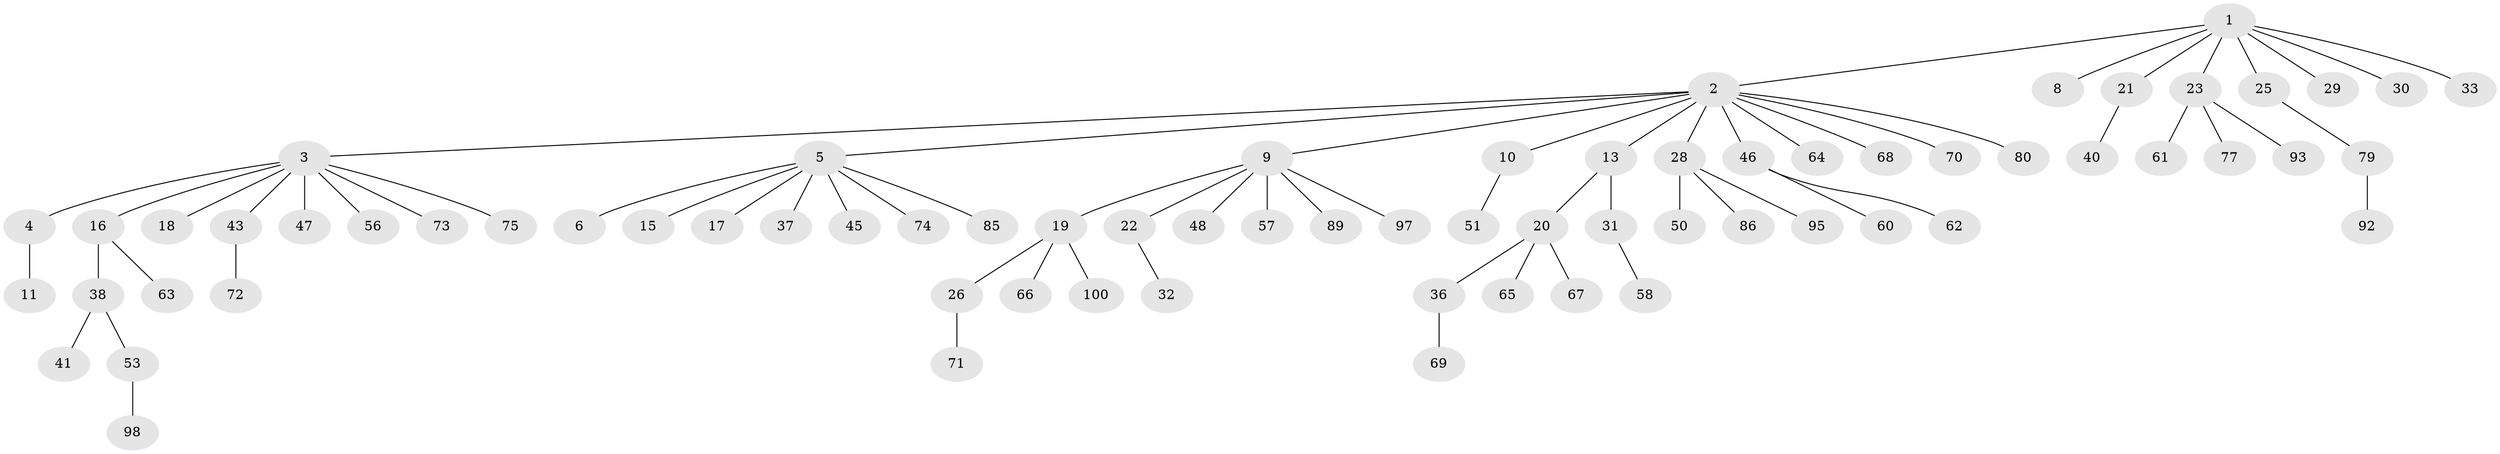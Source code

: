 // original degree distribution, {5: 0.03, 9: 0.01, 8: 0.01, 3: 0.08, 4: 0.07, 1: 0.54, 6: 0.02, 2: 0.24}
// Generated by graph-tools (version 1.1) at 2025/11/02/21/25 10:11:10]
// undirected, 72 vertices, 71 edges
graph export_dot {
graph [start="1"]
  node [color=gray90,style=filled];
  1 [super="+7"];
  2 [super="+14"];
  3 [super="+35"];
  4 [super="+76"];
  5 [super="+12"];
  6;
  8;
  9 [super="+39"];
  10;
  11;
  13;
  15 [super="+49"];
  16;
  17;
  18;
  19 [super="+78"];
  20 [super="+24"];
  21 [super="+27"];
  22;
  23 [super="+82"];
  25 [super="+59"];
  26 [super="+34"];
  28 [super="+44"];
  29;
  30;
  31;
  32 [super="+88"];
  33 [super="+54"];
  36 [super="+52"];
  37;
  38 [super="+90"];
  40 [super="+83"];
  41 [super="+42"];
  43 [super="+84"];
  45;
  46 [super="+91"];
  47;
  48;
  50;
  51;
  53 [super="+55"];
  56;
  57;
  58;
  60;
  61;
  62;
  63 [super="+81"];
  64;
  65 [super="+96"];
  66;
  67 [super="+87"];
  68;
  69;
  70;
  71;
  72;
  73;
  74;
  75 [super="+94"];
  77;
  79;
  80;
  85;
  86;
  89;
  92 [super="+99"];
  93;
  95;
  97;
  98;
  100;
  1 -- 2;
  1 -- 21;
  1 -- 29;
  1 -- 30;
  1 -- 33;
  1 -- 23;
  1 -- 8;
  1 -- 25;
  2 -- 3;
  2 -- 5;
  2 -- 9;
  2 -- 10;
  2 -- 13;
  2 -- 28;
  2 -- 68;
  2 -- 64;
  2 -- 80;
  2 -- 70;
  2 -- 46;
  3 -- 4;
  3 -- 16;
  3 -- 18;
  3 -- 47;
  3 -- 56;
  3 -- 75;
  3 -- 73;
  3 -- 43;
  4 -- 11;
  5 -- 6;
  5 -- 74;
  5 -- 17;
  5 -- 37;
  5 -- 85;
  5 -- 45;
  5 -- 15;
  9 -- 19;
  9 -- 22;
  9 -- 57;
  9 -- 97;
  9 -- 48;
  9 -- 89;
  10 -- 51;
  13 -- 20;
  13 -- 31;
  16 -- 38;
  16 -- 63;
  19 -- 26;
  19 -- 66;
  19 -- 100;
  20 -- 65;
  20 -- 67;
  20 -- 36;
  21 -- 40;
  22 -- 32;
  23 -- 61;
  23 -- 77;
  23 -- 93;
  25 -- 79;
  26 -- 71;
  28 -- 86;
  28 -- 95;
  28 -- 50;
  31 -- 58;
  36 -- 69;
  38 -- 41;
  38 -- 53;
  43 -- 72;
  46 -- 60;
  46 -- 62;
  53 -- 98;
  79 -- 92;
}
